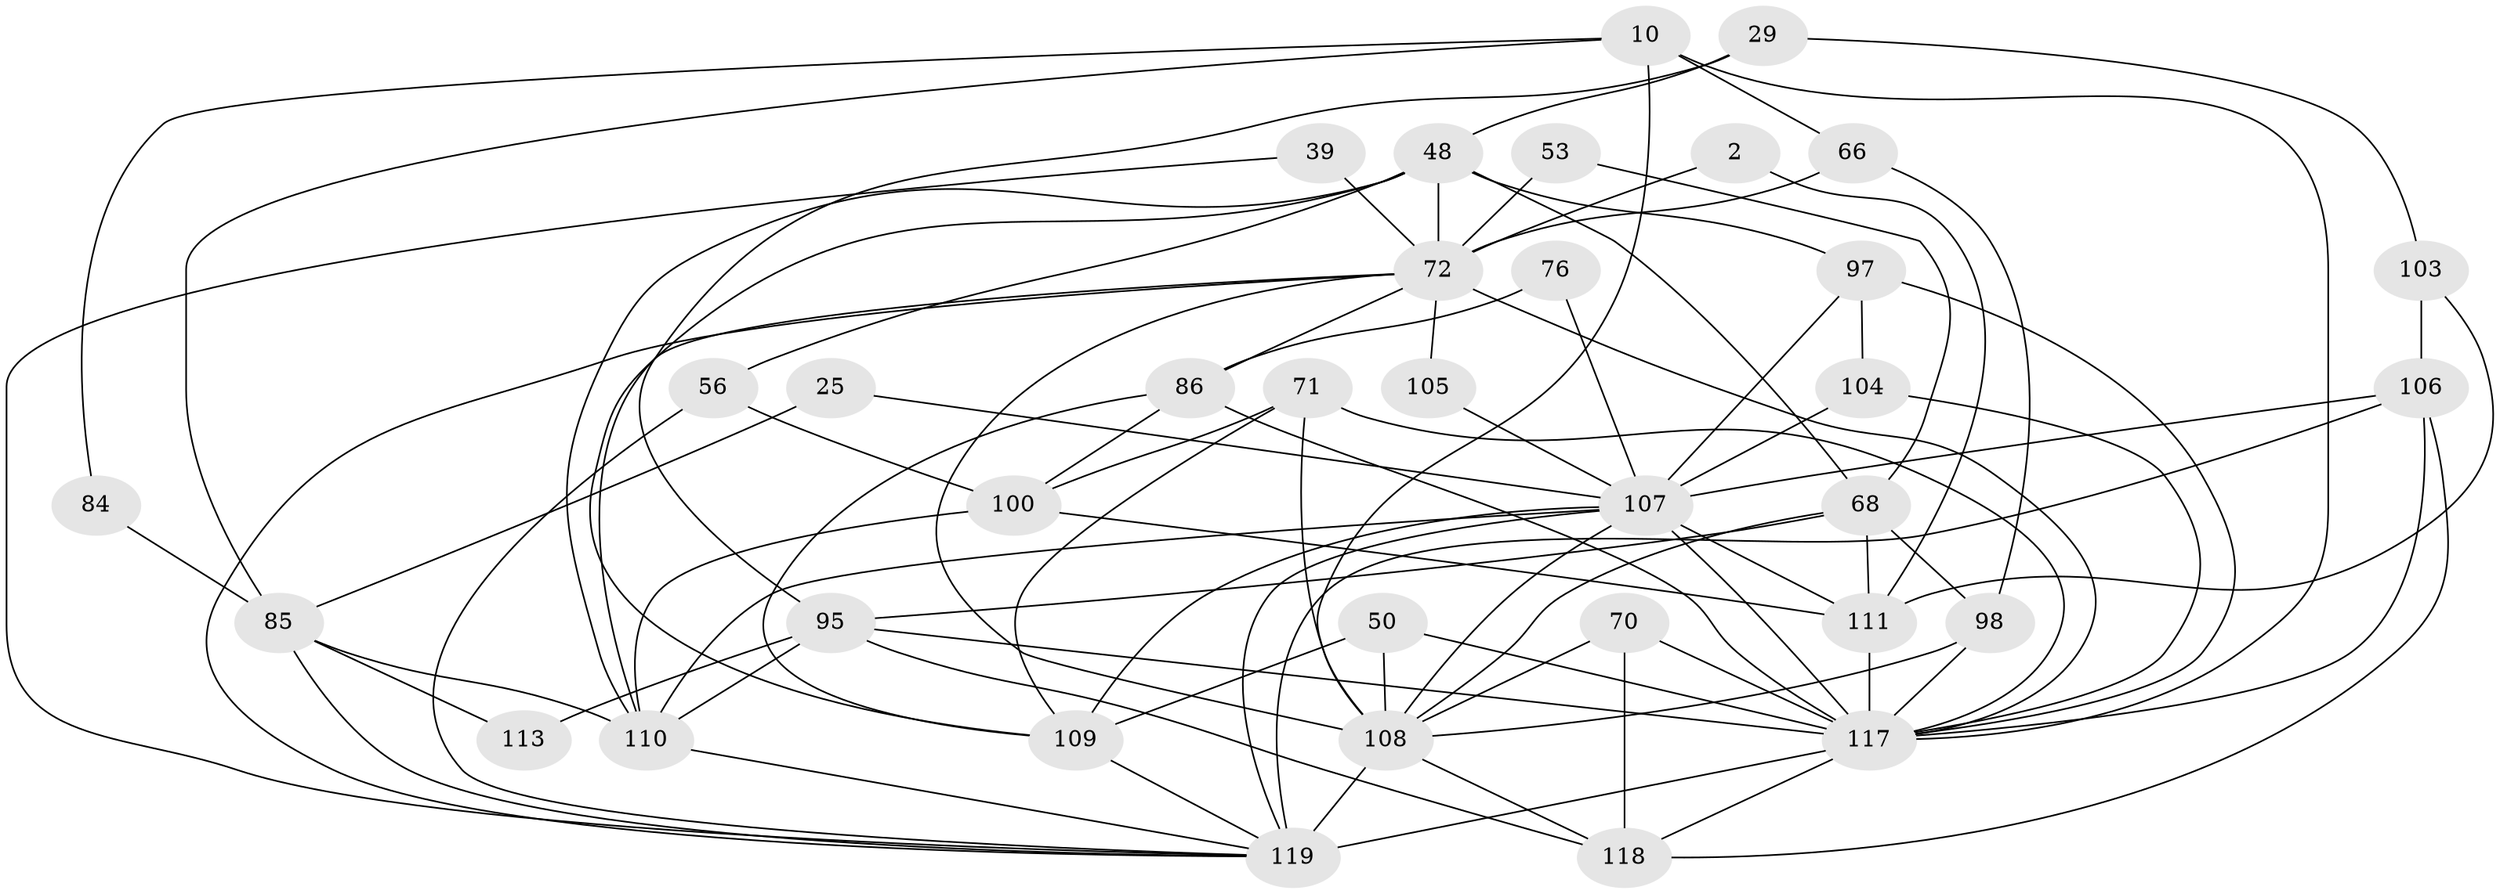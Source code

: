 // original degree distribution, {3: 0.25210084033613445, 2: 0.13445378151260504, 4: 0.2857142857142857, 6: 0.1092436974789916, 5: 0.18487394957983194, 7: 0.025210084033613446, 9: 0.008403361344537815}
// Generated by graph-tools (version 1.1) at 2025/53/03/04/25 21:53:25]
// undirected, 35 vertices, 88 edges
graph export_dot {
graph [start="1"]
  node [color=gray90,style=filled];
  2;
  10;
  25;
  29;
  39 [super="+21"];
  48 [super="+8+34"];
  50 [super="+35"];
  53;
  56;
  66;
  68 [super="+51"];
  70 [super="+18+20"];
  71;
  72 [super="+46+57+14+69"];
  76;
  84 [super="+75"];
  85 [super="+65"];
  86 [super="+77"];
  95 [super="+93"];
  97 [super="+60"];
  98 [super="+11"];
  100 [super="+63"];
  103 [super="+13"];
  104 [super="+81"];
  105;
  106 [super="+5+94"];
  107 [super="+36+87+88"];
  108 [super="+73+83+99"];
  109 [super="+67+44"];
  110 [super="+3+92+26"];
  111 [super="+45+38"];
  113;
  117 [super="+42+62+112+82+58+116+101"];
  118 [super="+59"];
  119 [super="+102+40+115+114"];
  2 -- 111;
  2 -- 72;
  10 -- 66;
  10 -- 85;
  10 -- 108 [weight=3];
  10 -- 84;
  10 -- 117;
  25 -- 85;
  25 -- 107;
  29 -- 48 [weight=2];
  29 -- 95;
  29 -- 103 [weight=2];
  39 -- 72 [weight=2];
  39 -- 119;
  48 -- 97;
  48 -- 72 [weight=2];
  48 -- 56;
  48 -- 68;
  48 -- 109;
  48 -- 110;
  50 -- 108 [weight=4];
  50 -- 109;
  50 -- 117 [weight=5];
  53 -- 68;
  53 -- 72;
  56 -- 119;
  56 -- 100;
  66 -- 98;
  66 -- 72;
  68 -- 98 [weight=2];
  68 -- 111 [weight=2];
  68 -- 95;
  68 -- 108;
  70 -- 118 [weight=2];
  70 -- 117 [weight=2];
  70 -- 108 [weight=3];
  71 -- 100;
  71 -- 109;
  71 -- 117;
  71 -- 108;
  72 -- 86;
  72 -- 110;
  72 -- 117 [weight=6];
  72 -- 119;
  72 -- 105;
  72 -- 108;
  76 -- 86;
  76 -- 107;
  84 -- 85 [weight=2];
  85 -- 113;
  85 -- 119 [weight=2];
  85 -- 110 [weight=2];
  86 -- 109;
  86 -- 100 [weight=2];
  86 -- 117 [weight=2];
  95 -- 113;
  95 -- 118 [weight=2];
  95 -- 110;
  95 -- 117 [weight=2];
  97 -- 104 [weight=2];
  97 -- 117;
  97 -- 107 [weight=2];
  98 -- 108 [weight=4];
  98 -- 117 [weight=3];
  100 -- 111;
  100 -- 110 [weight=2];
  103 -- 106 [weight=3];
  103 -- 111;
  104 -- 117 [weight=3];
  104 -- 107;
  105 -- 107;
  106 -- 119 [weight=3];
  106 -- 107 [weight=2];
  106 -- 118;
  106 -- 117 [weight=3];
  107 -- 119;
  107 -- 111;
  107 -- 108 [weight=2];
  107 -- 117;
  107 -- 110;
  107 -- 109;
  108 -- 119 [weight=5];
  108 -- 118;
  109 -- 119 [weight=2];
  110 -- 119 [weight=2];
  111 -- 117 [weight=4];
  117 -- 119 [weight=6];
  117 -- 118;
}
